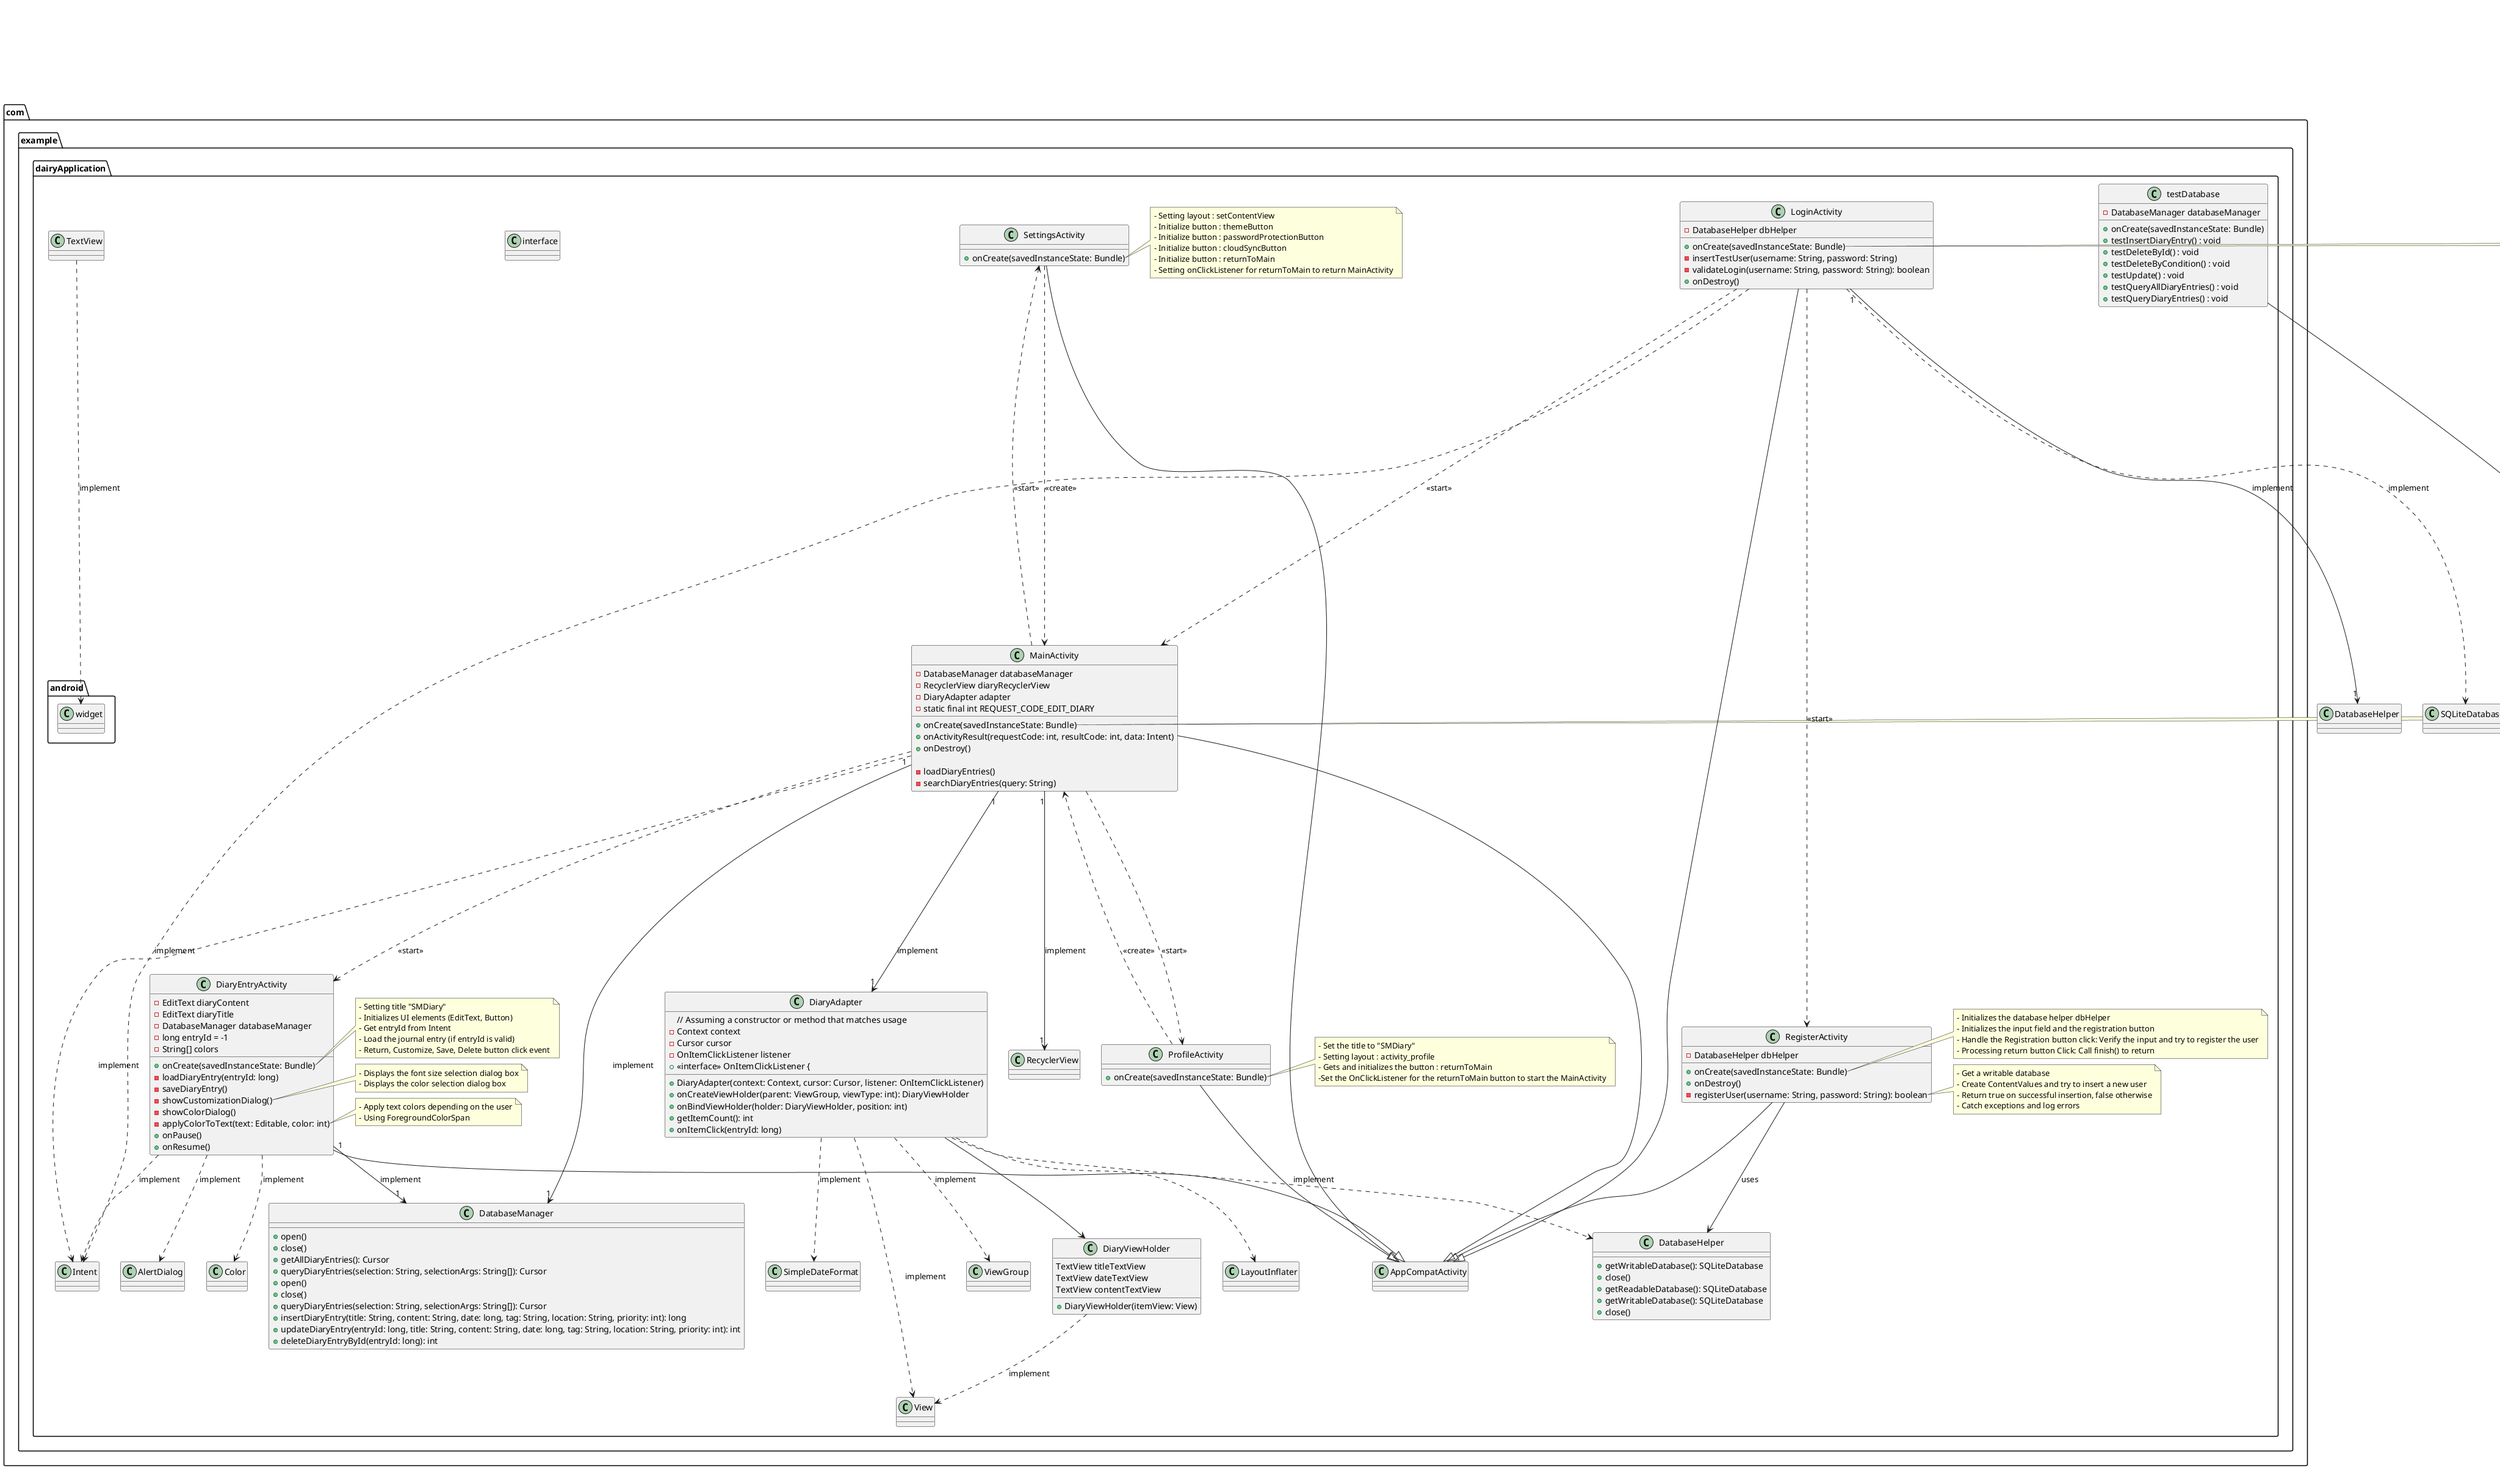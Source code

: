 @startuml
package Database {
    class DatabaseHelper {
        - DATABASE_NAME : String
        - DATABASE_VERSION : int

        + TABLE_DIARY_ENTRY : String
        + COLUMN_ENTRY_ID : String
        + COLUMN_TITLE : String
        + COLUMN_CONTENT : String
        + COLUMN_DATE : String
        + COLUMN_TAGS : String
        + COLUMN_LOCATION : String
        + COLUMN_CATEGORY_ID : String

        + TABLE_MEDIA : String
        + COLUMN_MEDIA_ID : String
        + COLUMN_TYPE : String
        + COLUMN_FILE_PATH : String
        + COLUMN_ENTRY_ID_FK : String

        + TABLE_CATEGORIES : String
        + COLUMN_CATEGORY_NAME : String
        + COLUMN_USER_ID_FK : String

        + TABLE_USER_SETTINGS : String
        + COLUMN_USER_ID : String
        + COLUMN_PASSWORD : String
        + COLUMN_THEME_PREFERENCE : String
        + COLUMN_CLOUD_SYNC_STATUS : String

        - CREATE_DIARY_ENTRY : String
        - CREATE_MEDIA : String
        - CREATE_CATEGORIES : String
        - CREATE_USER_SETTINGS : String

        + DatabaseHelper(context: Context)
        + onCreate(db: SQLiteDatabase) : void
        + onUpgrade(db: SQLiteDatabase, oldVersion: int, newVersion: int) : void

    }
}
package Database {
    class DatabaseManager {
        - dbHelper : DatabaseHelper
        - database : SQLiteDatabase

        + DatabaseManager(context: Context)
        + open() : void
        + close() : void

        + insertDiaryEntry(title: String, content: String, date: long, tags: String, location: String, categoryId: int) : long
        + deleteDiaryEntryById(entryId: long) : int
        + deleteDiaryEntryByCondition(selection: String, selectionArgs: String[]) : int
        + updateDiaryEntry(entryId: long, title: String, content: String, date: long, tags: String, location: String, categoryId: int) : int
        + getAllDiaryEntries() : Cursor
        + queryDiaryEntries(selection: String, selectionArgs: String[]) : Cursor

        + insertCategory(categoryName: String, userId: int) : long
        + deleteCategory(categoryId: long) : int
        + deleteCategoryByCondition(selection: String, selectionArgs: String[]) : int
        + updateCategory(categoryId: long, categoryName: String, userId: int) : int
        + getAllCategories() : Cursor
        + queryCategories(selection: String, selectionArgs: String[]) : Cursor

        + insertMedia(type: String, filePath: String, entryId: int) : long
        + deleteMedia(mediaId: long) : int
        + deleteMediaByCondition(selection: String, selectionArgs: String[]) : int
        + updateMedia(mediaId: long, type: String, filePath: String, entryId: int) : int
        + getAllMedia() : Cursor
        + queryMedia(selection: String, selectionArgs: String[]) : Cursor

        + insertUserSettings(password: String, themePreference: String, cloudSyncStatus: int) : long
        + deleteUserSettings(userId: long) : int
        + deleteUserSettingsByCondition(selection: String, selectionArgs: String[]) : int
        + updateUserSettings(userId: long, password: String, themePreference: String, cloudSyncStatus: int) : int
        + getAllUserSettings() : Cursor
        + queryUserSettings(selection: String, selectionArgs: String[]) : Cursor
    }
}


package Database {
    class DatabaseActivity {
        - DatabaseManager databaseManager

        + onCreate(savedInstanceState: Bundle)
        + testInsertDiaryEntry() : void
        + testDeleteById() : void
        + testDeleteByCondition() : void
        + testUpdate() : void
        + testQueryAllDiaryEntries() : void
        + testQueryDiaryEntries() : void
    }
}

Database.DatabaseActivity --> Database.DatabaseManager


package com.example.dairyApplication {
    class testDatabase {
        - DatabaseManager databaseManager

        + onCreate(savedInstanceState: Bundle)
        + testInsertDiaryEntry() : void
        + testDeleteById() : void
        + testDeleteByCondition() : void
        + testUpdate() : void
        + testQueryAllDiaryEntries() : void
        + testQueryDiaryEntries() : void
    }
}

com.example.dairyApplication.testDatabase --> Database.DatabaseManager

package com.example.dairyApplication {
    class SettingsActivity {
        + onCreate(savedInstanceState: Bundle)
    }

    note right of SettingsActivity::onCreate
      - Setting layout : setContentView
      - Initialize button : themeButton
      - Initialize button : passwordProtectionButton
      - Initialize button : cloudSyncButton
      - Initialize button : returnToMain
      - Setting onClickListener for returnToMain to return MainActivity
    end note
}

package com.example.dairyApplication {
    class RegisterActivity {
        - DatabaseHelper dbHelper

        + onCreate(savedInstanceState: Bundle)
        + onDestroy()
        - registerUser(username: String, password: String): boolean
    }

    class DatabaseHelper {
        + getWritableDatabase(): SQLiteDatabase
        + close()
    }

    RegisterActivity --> DatabaseHelper : uses
    RegisterActivity --|> AppCompatActivity

    note right of RegisterActivity::onCreate
      - Initializes the database helper dbHelper
      - Initializes the input field and the registration button
      - Handle the Registration button click: Verify the input and try to register the user
      - Processing return button Click: Call finish() to return
    end note

    note right of RegisterActivity::registerUser
      - Get a writable database
      - Create ContentValues and try to insert a new user
      - Return true on successful insertion, false otherwise
      - Catch exceptions and log errors
    end note
}

SettingsActivity --|> AppCompatActivity

com.example.dairyApplication.SettingsActivity ..> com.example.dairyApplication.MainActivity : <<create>>

package com.example.dairyApplication {
    class ProfileActivity {
        + onCreate(savedInstanceState: Bundle)
    }

    ProfileActivity --|> AppCompatActivity

    com.example.dairyApplication.ProfileActivity ..> com.example.dairyApplication.MainActivity : <<create>>

    note right of ProfileActivity::onCreate
      - Set the title to "SMDiary"
      - Setting layout : activity_profile
      - Gets and initializes the button : returnToMain
      -Set the OnClickListener for the returnToMain button to start the MainActivity
    end note
}

package com.example.dairyApplication {
    class MainActivity {
        - DatabaseManager databaseManager
        - RecyclerView diaryRecyclerView
        - DiaryAdapter adapter
        - static final int REQUEST_CODE_EDIT_DIARY

        + onCreate(savedInstanceState: Bundle)
        + onActivityResult(requestCode: int, resultCode: int, data: Intent)
        + onDestroy()

        - loadDiaryEntries()
        - searchDiaryEntries(query: String)
    }

    class DatabaseManager {
        + open()
        + close()
        + getAllDiaryEntries(): Cursor
        + queryDiaryEntries(selection: String, selectionArgs: String[]): Cursor
    }

    class DiaryAdapter {
        // Assuming a constructor or method that matches usage
    }

    MainActivity "1" --> "1" DatabaseManager : implement
    MainActivity "1" --> "1" RecyclerView : implement
    MainActivity "1" --> "1" DiaryAdapter : implement
    MainActivity --|> AppCompatActivity

    MainActivity ..> DiaryEntryActivity : <<start>>
    MainActivity ..> ProfileActivity : <<start>>
    MainActivity ..> SettingsActivity : <<start>>
    MainActivity ..> Intent : implement
}

note right of MainActivity::onCreate
  - Setting title "SMDiary"
  - Open database connection
  - Initialize RecyclerView, SearchView, and buttons
  - The OnClickListener for the set button is used to navigate to DiaryEntry, Profile, and Settings
  - Loading diary entry
  - Set the SearchView query listener
end note

package com.example.dairyApplication {
    class LoginActivity {
        - DatabaseHelper dbHelper

        + onCreate(savedInstanceState: Bundle)
        - insertTestUser(username: String, password: String)
        - validateLogin(username: String, password: String): boolean
        + onDestroy()
    }

    class DatabaseHelper {
        + getReadableDatabase(): SQLiteDatabase
        + getWritableDatabase(): SQLiteDatabase
        + close()
    }
}
    LoginActivity --|> AppCompatActivity
    LoginActivity "1" --> "1" DatabaseHelper : implement

    LoginActivity ..> MainActivity : <<start>>
    LoginActivity ..> RegisterActivity : <<start>>
    LoginActivity ..> Intent : implement
    LoginActivity ..> SQLiteDatabase : implement

    note right of LoginActivity::onCreate
      - Setting title "SMDiary"
      - Initializes the database helper
      - Insert test user (development only)
      - Initialize UI elements (EditText, Button)
      - The login button checks the input and authenticates the user
      - The Register button goes to the register screen
      - Go directly to the Test button on the main page
    end note


    note bottom
      - Read user information from the database
      - Check whether the user name matches the password
      - Return login verification results
    end note

package com.example.dairyApplication {
    class DiaryEntryActivity {
        - EditText diaryContent
        - EditText diaryTitle
        - DatabaseManager databaseManager
        - long entryId = -1
        - String[] colors
        + onCreate(savedInstanceState: Bundle)
        - loadDiaryEntry(entryId: long)
        - saveDiaryEntry()
        - showCustomizationDialog()
        - showColorDialog()
        - applyColorToText(text: Editable, color: int)
        + onPause()
        + onResume()
    }

    class DatabaseManager {
        + open()
        + close()
        + queryDiaryEntries(selection: String, selectionArgs: String[]): Cursor
        + insertDiaryEntry(title: String, content: String, date: long, tag: String, location: String, priority: int): long
        + updateDiaryEntry(entryId: long, title: String, content: String, date: long, tag: String, location: String, priority: int): int
        + deleteDiaryEntryById(entryId: long): int
    }

    DiaryEntryActivity --|> AppCompatActivity
    DiaryEntryActivity "1" --> "1" DatabaseManager : implement

    DiaryEntryActivity ..> AlertDialog : implement
    DiaryEntryActivity ..> Color : implement
    DiaryEntryActivity ..> Intent : implement

    note right of DiaryEntryActivity::onCreate
      - Setting title "SMDiary"
      - Initializes UI elements (EditText, Button)
      - Get entryId from Intent
      - Load the journal entry (if entryId is valid)
      - Return, Customize, Save, Delete button click event
    end note

    note right of DiaryEntryActivity::showCustomizationDialog
      - Displays the font size selection dialog box
      - Displays the color selection dialog box
    end note

    note right of DiaryEntryActivity::applyColorToText
      - Apply text colors depending on the user
      - Using ForegroundColorSpan
    end note


package com.example.dairyApplication {
    class DiaryAdapter {
        - Context context
        - Cursor cursor
        - OnItemClickListener listener
        + DiaryAdapter(context: Context, cursor: Cursor, listener: OnItemClickListener)
        + onCreateViewHolder(parent: ViewGroup, viewType: int): DiaryViewHolder
        + onBindViewHolder(holder: DiaryViewHolder, position: int)
        + getItemCount(): int
        + <<interface>> OnItemClickListener {
            + onItemClick(entryId: long)
        }
    }

    class DiaryViewHolder {
        TextView titleTextView
        TextView dateTextView
        TextView contentTextView

        + DiaryViewHolder(itemView: View)
    }

    DiaryAdapter ..> RecyclerView.Adapter
    DiaryAdapter ..> LayoutInflater
    DiaryAdapter --> DiaryViewHolder
    DiaryAdapter ..> SimpleDateFormat : implement
    DiaryAdapter ..> View : implement
    DiaryAdapter ..> ViewGroup : implement
    DiaryAdapter ..> DatabaseHelper : implement
    DiaryAdapter.OnItemClickListener ..|> interface
    DiaryViewHolder ..> View : implement
    TextView ..> android.widget : implement
}

@enduml